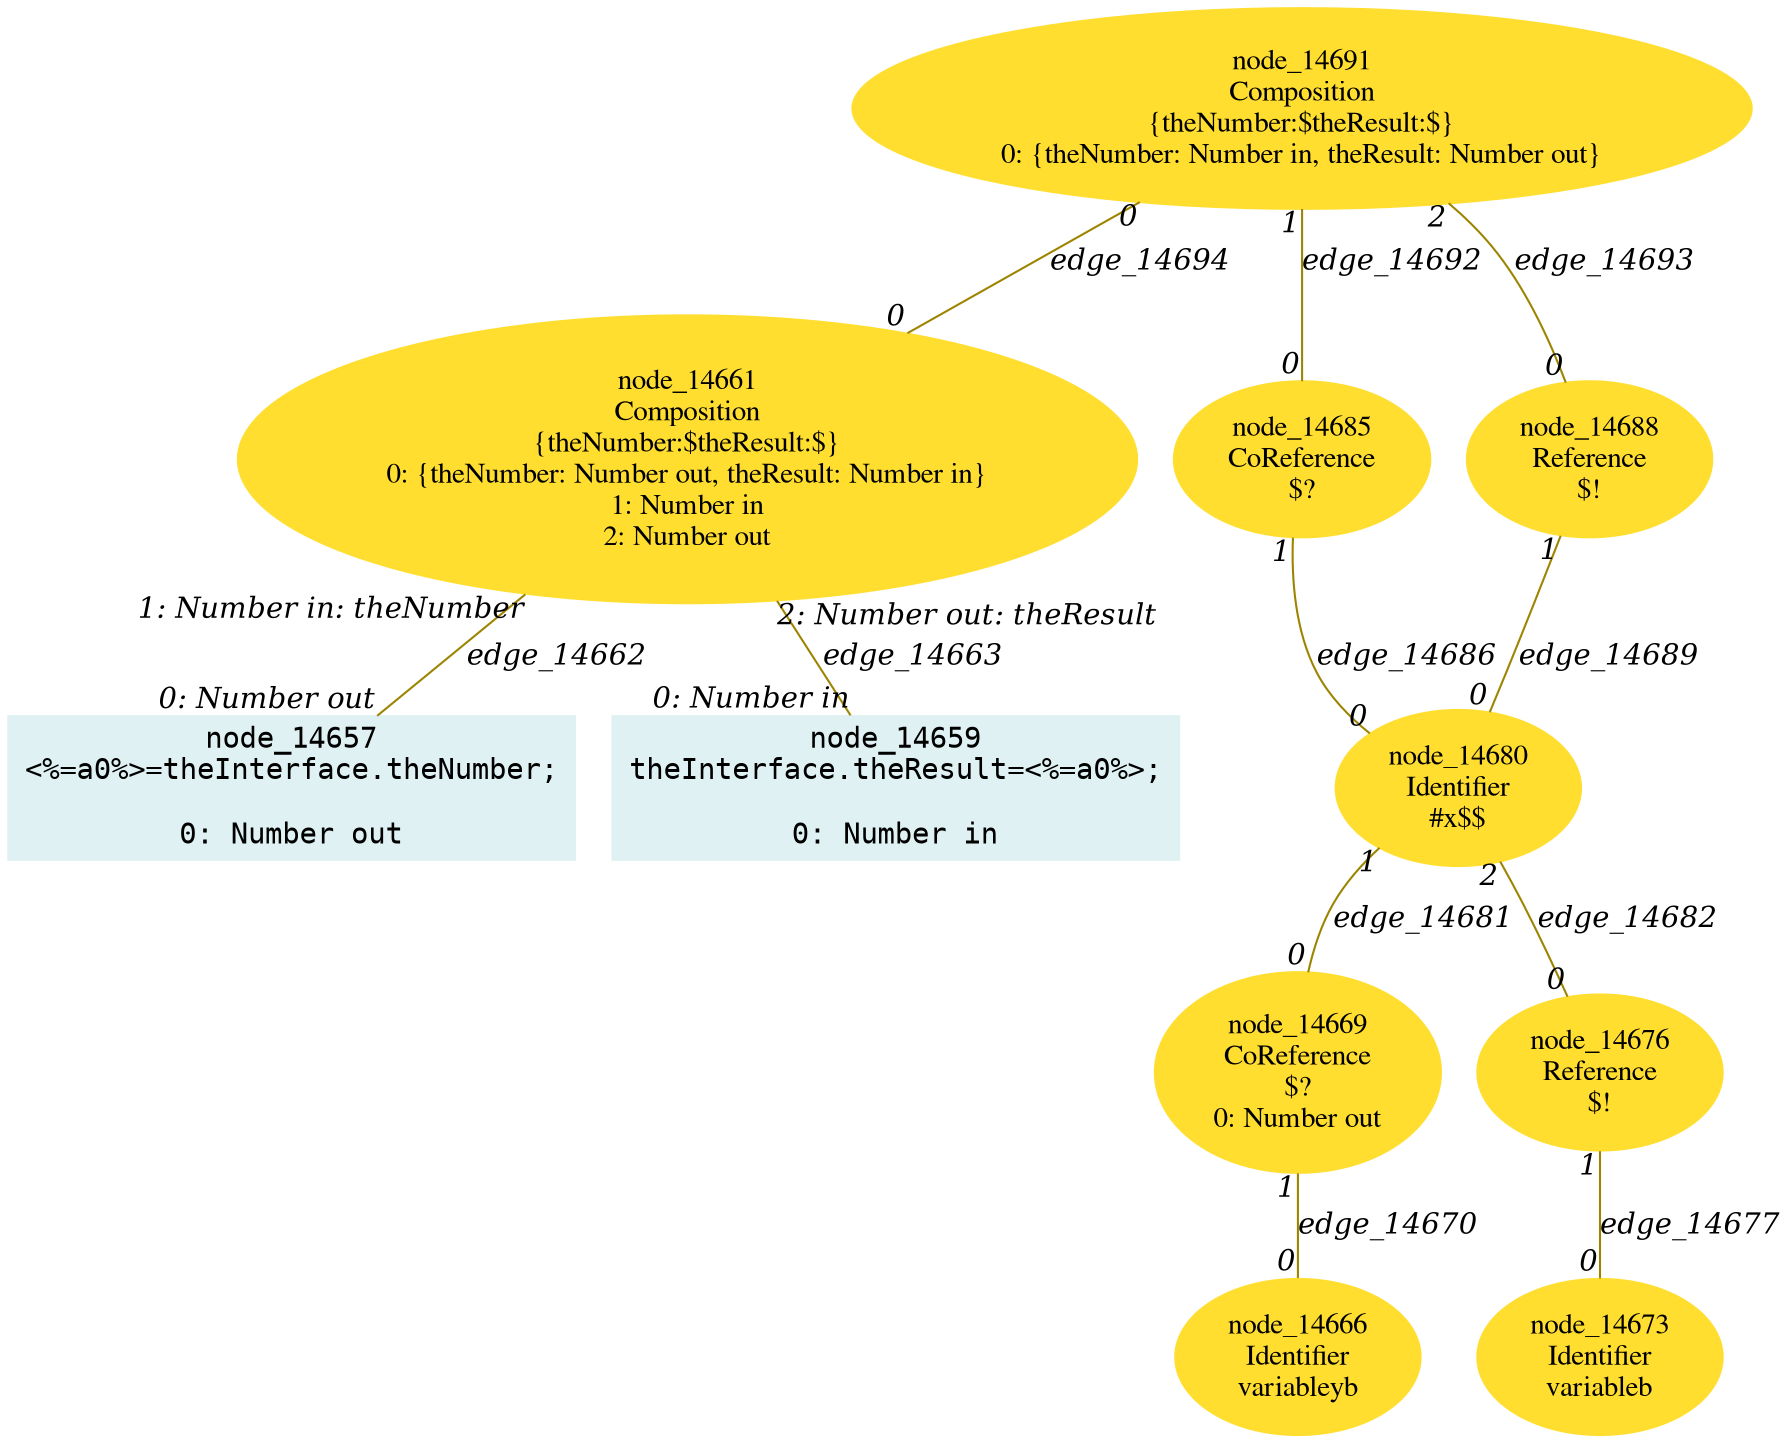digraph g{node_14657 [shape="box", style="filled", color="#dff1f2", fontname="Courier", label="node_14657
<%=a0%>=theInterface.theNumber;

0: Number out" ]
node_14659 [shape="box", style="filled", color="#dff1f2", fontname="Courier", label="node_14659
theInterface.theResult=<%=a0%>;

0: Number in" ]
node_14661 [shape="ellipse", style="filled", color="#ffde2f", fontname="Times", label="node_14661
Composition
{theNumber:$theResult:$}
0: {theNumber: Number out, theResult: Number in}
1: Number in
2: Number out" ]
node_14666 [shape="ellipse", style="filled", color="#ffde2f", fontname="Times", label="node_14666
Identifier
variableyb
" ]
node_14669 [shape="ellipse", style="filled", color="#ffde2f", fontname="Times", label="node_14669
CoReference
$?
0: Number out" ]
node_14673 [shape="ellipse", style="filled", color="#ffde2f", fontname="Times", label="node_14673
Identifier
variableb
" ]
node_14676 [shape="ellipse", style="filled", color="#ffde2f", fontname="Times", label="node_14676
Reference
$!
" ]
node_14680 [shape="ellipse", style="filled", color="#ffde2f", fontname="Times", label="node_14680
Identifier
#x$$
" ]
node_14685 [shape="ellipse", style="filled", color="#ffde2f", fontname="Times", label="node_14685
CoReference
$?
" ]
node_14688 [shape="ellipse", style="filled", color="#ffde2f", fontname="Times", label="node_14688
Reference
$!
" ]
node_14691 [shape="ellipse", style="filled", color="#ffde2f", fontname="Times", label="node_14691
Composition
{theNumber:$theResult:$}
0: {theNumber: Number in, theResult: Number out}" ]
node_14661 -> node_14657 [dir=none, arrowHead=none, fontname="Times-Italic", arrowsize=1, color="#9d8400", label="edge_14662",  headlabel="0: Number out", taillabel="1: Number in: theNumber" ]
node_14661 -> node_14659 [dir=none, arrowHead=none, fontname="Times-Italic", arrowsize=1, color="#9d8400", label="edge_14663",  headlabel="0: Number in", taillabel="2: Number out: theResult" ]
node_14669 -> node_14666 [dir=none, arrowHead=none, fontname="Times-Italic", arrowsize=1, color="#9d8400", label="edge_14670",  headlabel="0", taillabel="1" ]
node_14676 -> node_14673 [dir=none, arrowHead=none, fontname="Times-Italic", arrowsize=1, color="#9d8400", label="edge_14677",  headlabel="0", taillabel="1" ]
node_14680 -> node_14669 [dir=none, arrowHead=none, fontname="Times-Italic", arrowsize=1, color="#9d8400", label="edge_14681",  headlabel="0", taillabel="1" ]
node_14680 -> node_14676 [dir=none, arrowHead=none, fontname="Times-Italic", arrowsize=1, color="#9d8400", label="edge_14682",  headlabel="0", taillabel="2" ]
node_14685 -> node_14680 [dir=none, arrowHead=none, fontname="Times-Italic", arrowsize=1, color="#9d8400", label="edge_14686",  headlabel="0", taillabel="1" ]
node_14688 -> node_14680 [dir=none, arrowHead=none, fontname="Times-Italic", arrowsize=1, color="#9d8400", label="edge_14689",  headlabel="0", taillabel="1" ]
node_14691 -> node_14685 [dir=none, arrowHead=none, fontname="Times-Italic", arrowsize=1, color="#9d8400", label="edge_14692",  headlabel="0", taillabel="1" ]
node_14691 -> node_14688 [dir=none, arrowHead=none, fontname="Times-Italic", arrowsize=1, color="#9d8400", label="edge_14693",  headlabel="0", taillabel="2" ]
node_14691 -> node_14661 [dir=none, arrowHead=none, fontname="Times-Italic", arrowsize=1, color="#9d8400", label="edge_14694",  headlabel="0", taillabel="0" ]
}